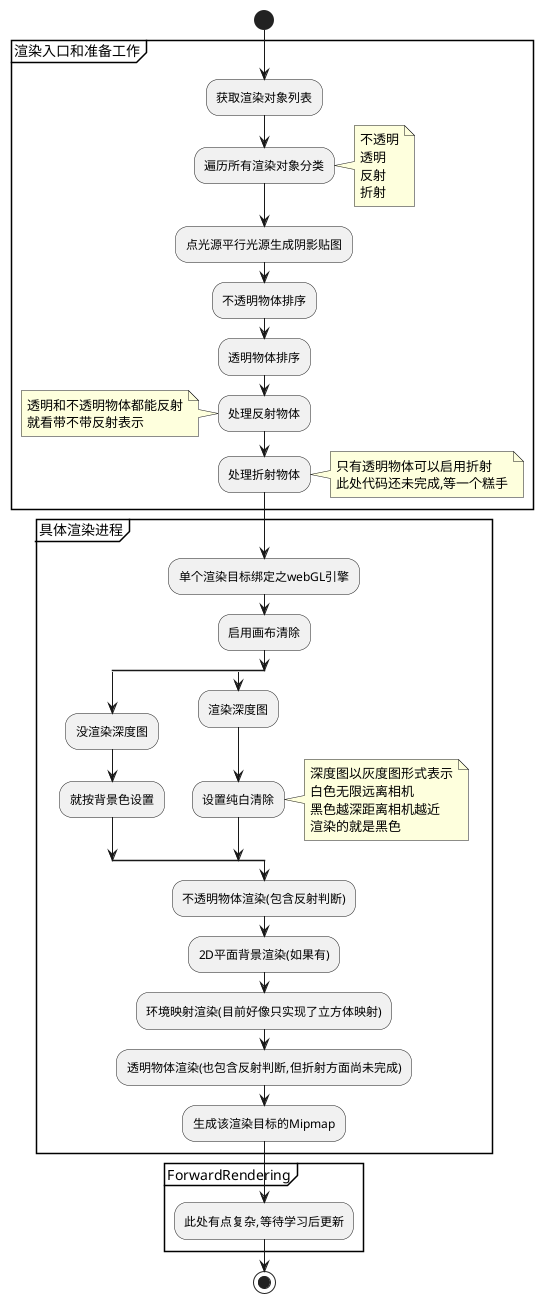 @startuml RenderProcess
start
group 渲染入口和准备工作
:获取渲染对象列表;
:遍历所有渲染对象分类;
note right 
不透明
透明
反射
折射
endnote
:点光源平行光源生成阴影贴图;
:不透明物体排序;
:透明物体排序;
:处理反射物体;
note left
透明和不透明物体都能反射
就看带不带反射表示
endnote
:处理折射物体;
note right
只有透明物体可以启用折射
此处代码还未完成,等一个糕手
endnote
endgroup
group 具体渲染进程
:单个渲染目标绑定之webGL引擎;
:启用画布清除;
split
:没渲染深度图;
:就按背景色设置;
split again
:渲染深度图;
:设置纯白清除;
note right
深度图以灰度图形式表示
白色无限远离相机
黑色越深距离相机越近
渲染的就是黑色
endnote
endsplit
:不透明物体渲染(包含反射判断);
:2D平面背景渲染(如果有);
:环境映射渲染(目前好像只实现了立方体映射);
:透明物体渲染(也包含反射判断,但折射方面尚未完成);
:生成该渲染目标的Mipmap;
endgroup
group ForwardRendering
:此处有点复杂,等待学习后更新;
endgroup
stop
@enduml